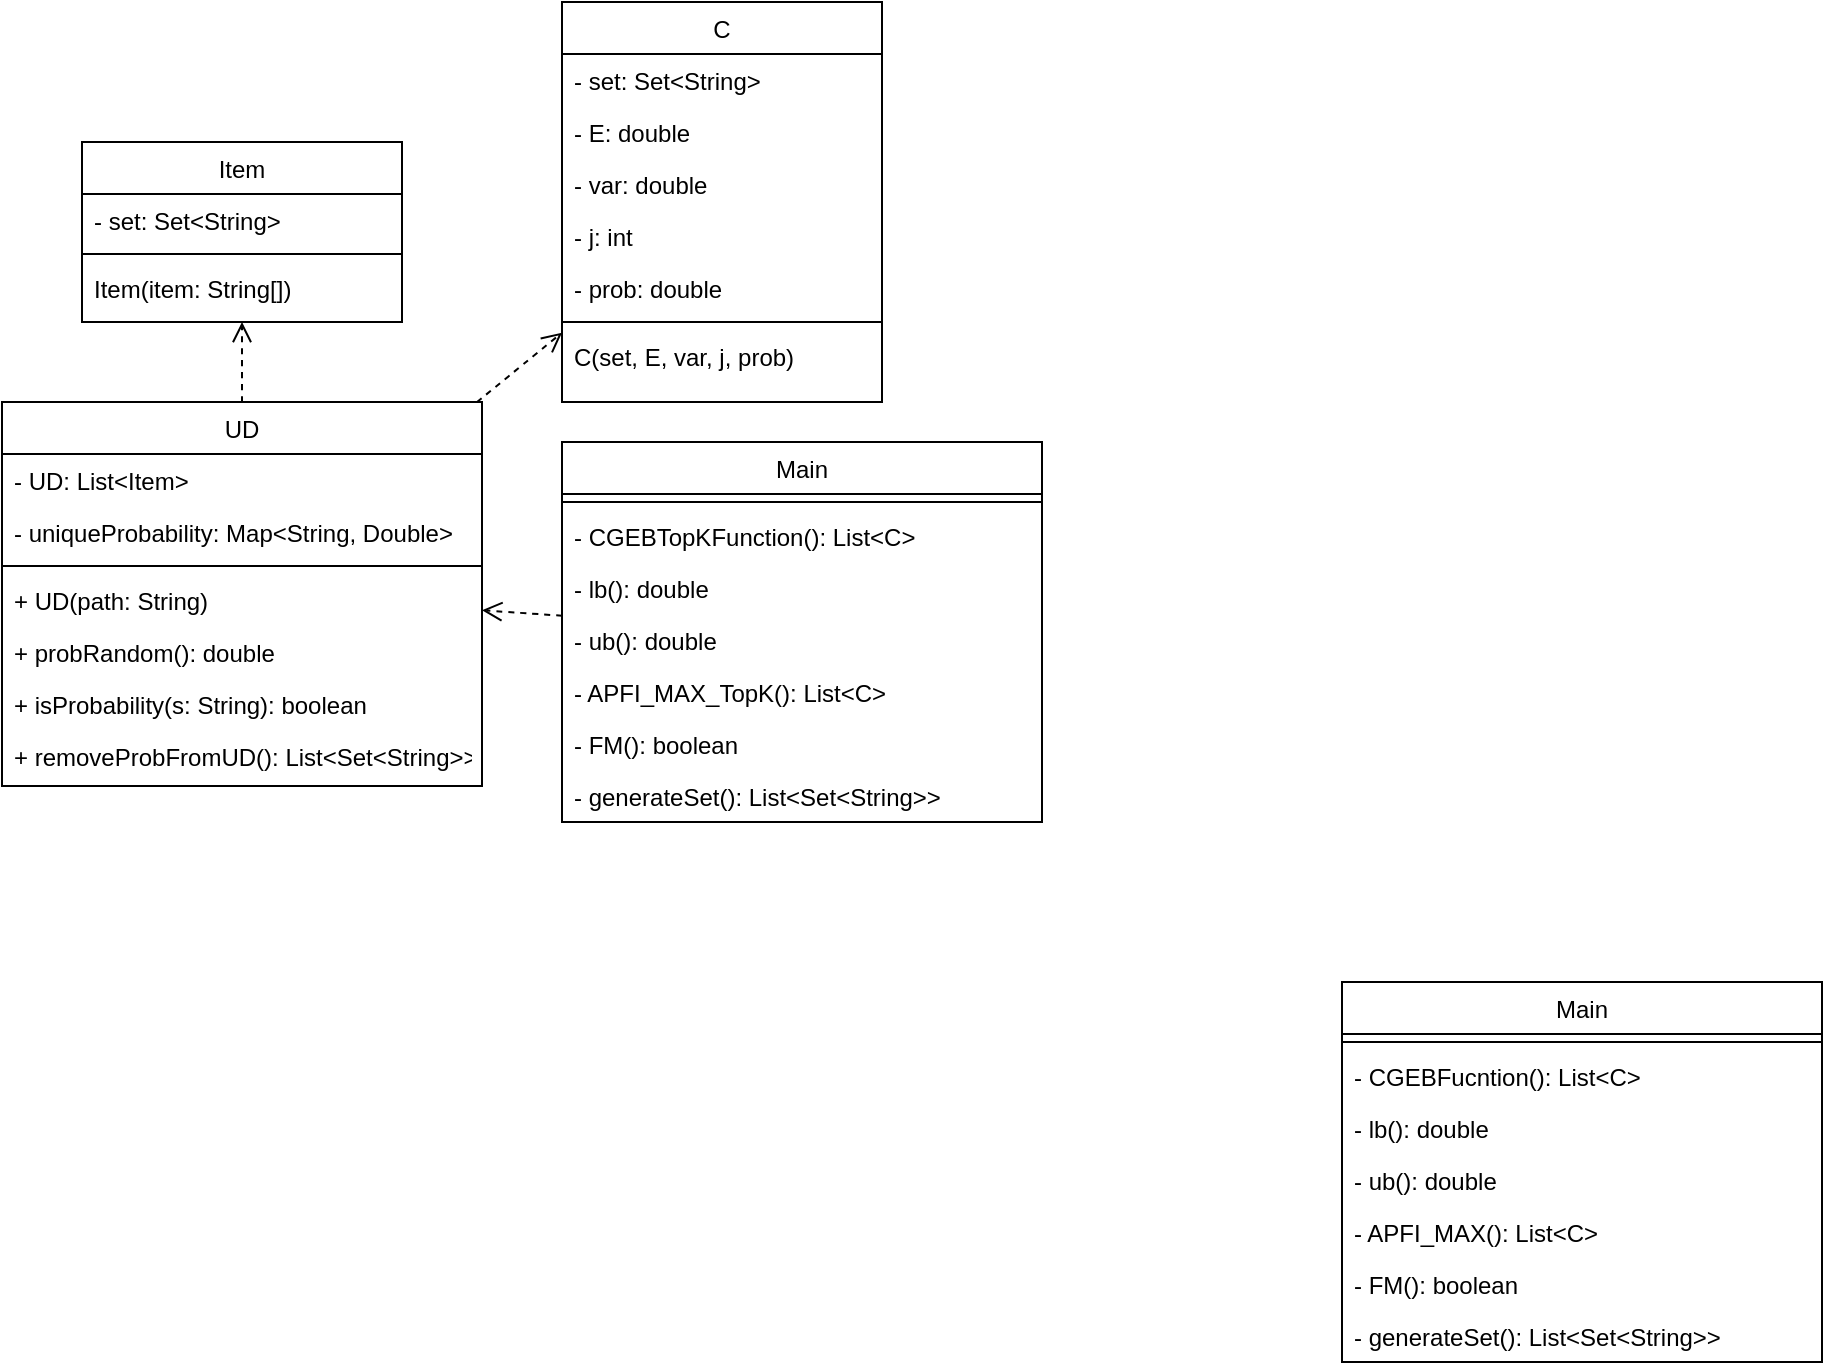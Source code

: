 <mxfile version="24.0.7" type="github">
  <diagram name="Page-1" id="hI8qzRca83uLxwxGrD93">
    <mxGraphModel dx="856" dy="384" grid="1" gridSize="10" guides="1" tooltips="1" connect="1" arrows="1" fold="1" page="1" pageScale="1" pageWidth="850" pageHeight="1100" math="0" shadow="0">
      <root>
        <mxCell id="0" />
        <mxCell id="1" parent="0" />
        <mxCell id="EHUN0Bu0ZIeMHfJKAW7t-1" style="edgeStyle=none;curved=1;rounded=0;orthogonalLoop=1;jettySize=auto;html=1;fontSize=12;startSize=8;endSize=8;endArrow=open;endFill=0;dashed=1;" edge="1" parent="1" source="EHUN0Bu0ZIeMHfJKAW7t-3" target="EHUN0Bu0ZIeMHfJKAW7t-19">
          <mxGeometry relative="1" as="geometry" />
        </mxCell>
        <mxCell id="EHUN0Bu0ZIeMHfJKAW7t-2" style="edgeStyle=none;curved=1;rounded=0;orthogonalLoop=1;jettySize=auto;html=1;fontSize=12;startSize=8;endSize=8;dashed=1;endArrow=open;endFill=0;" edge="1" parent="1" source="EHUN0Bu0ZIeMHfJKAW7t-3" target="EHUN0Bu0ZIeMHfJKAW7t-11">
          <mxGeometry relative="1" as="geometry" />
        </mxCell>
        <mxCell id="EHUN0Bu0ZIeMHfJKAW7t-3" value="UD" style="swimlane;fontStyle=0;align=center;verticalAlign=top;childLayout=stackLayout;horizontal=1;startSize=26;horizontalStack=0;resizeParent=1;resizeLast=0;collapsible=1;marginBottom=0;rounded=0;shadow=0;strokeWidth=1;" vertex="1" parent="1">
          <mxGeometry x="40" y="240" width="240" height="192" as="geometry">
            <mxRectangle x="230" y="140" width="160" height="26" as="alternateBounds" />
          </mxGeometry>
        </mxCell>
        <mxCell id="EHUN0Bu0ZIeMHfJKAW7t-4" value="- UD: List&lt;Item&gt;" style="text;align=left;verticalAlign=top;spacingLeft=4;spacingRight=4;overflow=hidden;rotatable=0;points=[[0,0.5],[1,0.5]];portConstraint=eastwest;fontStyle=0" vertex="1" parent="EHUN0Bu0ZIeMHfJKAW7t-3">
          <mxGeometry y="26" width="240" height="26" as="geometry" />
        </mxCell>
        <mxCell id="EHUN0Bu0ZIeMHfJKAW7t-5" value="- uniqueProbability: Map&lt;String, Double&gt;" style="text;align=left;verticalAlign=top;spacingLeft=4;spacingRight=4;overflow=hidden;rotatable=0;points=[[0,0.5],[1,0.5]];portConstraint=eastwest;rounded=0;shadow=0;html=0;fontStyle=0" vertex="1" parent="EHUN0Bu0ZIeMHfJKAW7t-3">
          <mxGeometry y="52" width="240" height="26" as="geometry" />
        </mxCell>
        <mxCell id="EHUN0Bu0ZIeMHfJKAW7t-6" value="" style="line;html=1;strokeWidth=1;align=left;verticalAlign=middle;spacingTop=-1;spacingLeft=3;spacingRight=3;rotatable=0;labelPosition=right;points=[];portConstraint=eastwest;fontStyle=0" vertex="1" parent="EHUN0Bu0ZIeMHfJKAW7t-3">
          <mxGeometry y="78" width="240" height="8" as="geometry" />
        </mxCell>
        <mxCell id="EHUN0Bu0ZIeMHfJKAW7t-7" value="+ UD(path: String)" style="text;align=left;verticalAlign=top;spacingLeft=4;spacingRight=4;overflow=hidden;rotatable=0;points=[[0,0.5],[1,0.5]];portConstraint=eastwest;fontStyle=0" vertex="1" parent="EHUN0Bu0ZIeMHfJKAW7t-3">
          <mxGeometry y="86" width="240" height="26" as="geometry" />
        </mxCell>
        <mxCell id="EHUN0Bu0ZIeMHfJKAW7t-8" value="+ probRandom(): double" style="text;align=left;verticalAlign=top;spacingLeft=4;spacingRight=4;overflow=hidden;rotatable=0;points=[[0,0.5],[1,0.5]];portConstraint=eastwest;fontStyle=0" vertex="1" parent="EHUN0Bu0ZIeMHfJKAW7t-3">
          <mxGeometry y="112" width="240" height="26" as="geometry" />
        </mxCell>
        <mxCell id="EHUN0Bu0ZIeMHfJKAW7t-9" value="+ isProbability(s: String): boolean" style="text;align=left;verticalAlign=top;spacingLeft=4;spacingRight=4;overflow=hidden;rotatable=0;points=[[0,0.5],[1,0.5]];portConstraint=eastwest;fontStyle=0" vertex="1" parent="EHUN0Bu0ZIeMHfJKAW7t-3">
          <mxGeometry y="138" width="240" height="26" as="geometry" />
        </mxCell>
        <mxCell id="EHUN0Bu0ZIeMHfJKAW7t-10" value="+ removeProbFromUD(): List&lt;Set&lt;String&gt;&gt;" style="text;align=left;verticalAlign=top;spacingLeft=4;spacingRight=4;overflow=hidden;rotatable=0;points=[[0,0.5],[1,0.5]];portConstraint=eastwest;fontStyle=0" vertex="1" parent="EHUN0Bu0ZIeMHfJKAW7t-3">
          <mxGeometry y="164" width="240" height="26" as="geometry" />
        </mxCell>
        <mxCell id="EHUN0Bu0ZIeMHfJKAW7t-11" value="C" style="swimlane;fontStyle=0;align=center;verticalAlign=top;childLayout=stackLayout;horizontal=1;startSize=26;horizontalStack=0;resizeParent=1;resizeLast=0;collapsible=1;marginBottom=0;rounded=0;shadow=0;strokeWidth=1;" vertex="1" parent="1">
          <mxGeometry x="320" y="40" width="160" height="200" as="geometry">
            <mxRectangle x="550" y="140" width="160" height="26" as="alternateBounds" />
          </mxGeometry>
        </mxCell>
        <mxCell id="EHUN0Bu0ZIeMHfJKAW7t-12" value="- set: Set&lt;String&gt;" style="text;align=left;verticalAlign=top;spacingLeft=4;spacingRight=4;overflow=hidden;rotatable=0;points=[[0,0.5],[1,0.5]];portConstraint=eastwest;fontStyle=0" vertex="1" parent="EHUN0Bu0ZIeMHfJKAW7t-11">
          <mxGeometry y="26" width="160" height="26" as="geometry" />
        </mxCell>
        <mxCell id="EHUN0Bu0ZIeMHfJKAW7t-13" value="- E: double" style="text;align=left;verticalAlign=top;spacingLeft=4;spacingRight=4;overflow=hidden;rotatable=0;points=[[0,0.5],[1,0.5]];portConstraint=eastwest;rounded=0;shadow=0;html=0;fontStyle=0" vertex="1" parent="EHUN0Bu0ZIeMHfJKAW7t-11">
          <mxGeometry y="52" width="160" height="26" as="geometry" />
        </mxCell>
        <mxCell id="EHUN0Bu0ZIeMHfJKAW7t-14" value="- var: double" style="text;align=left;verticalAlign=top;spacingLeft=4;spacingRight=4;overflow=hidden;rotatable=0;points=[[0,0.5],[1,0.5]];portConstraint=eastwest;rounded=0;shadow=0;html=0;fontStyle=0" vertex="1" parent="EHUN0Bu0ZIeMHfJKAW7t-11">
          <mxGeometry y="78" width="160" height="26" as="geometry" />
        </mxCell>
        <mxCell id="EHUN0Bu0ZIeMHfJKAW7t-15" value="- j: int" style="text;align=left;verticalAlign=top;spacingLeft=4;spacingRight=4;overflow=hidden;rotatable=0;points=[[0,0.5],[1,0.5]];portConstraint=eastwest;rounded=0;shadow=0;html=0;fontStyle=0" vertex="1" parent="EHUN0Bu0ZIeMHfJKAW7t-11">
          <mxGeometry y="104" width="160" height="26" as="geometry" />
        </mxCell>
        <mxCell id="EHUN0Bu0ZIeMHfJKAW7t-16" value="- prob: double" style="text;align=left;verticalAlign=top;spacingLeft=4;spacingRight=4;overflow=hidden;rotatable=0;points=[[0,0.5],[1,0.5]];portConstraint=eastwest;rounded=0;shadow=0;html=0;fontStyle=0" vertex="1" parent="EHUN0Bu0ZIeMHfJKAW7t-11">
          <mxGeometry y="130" width="160" height="26" as="geometry" />
        </mxCell>
        <mxCell id="EHUN0Bu0ZIeMHfJKAW7t-17" value="" style="line;html=1;strokeWidth=1;align=left;verticalAlign=middle;spacingTop=-1;spacingLeft=3;spacingRight=3;rotatable=0;labelPosition=right;points=[];portConstraint=eastwest;fontStyle=0" vertex="1" parent="EHUN0Bu0ZIeMHfJKAW7t-11">
          <mxGeometry y="156" width="160" height="8" as="geometry" />
        </mxCell>
        <mxCell id="EHUN0Bu0ZIeMHfJKAW7t-18" value="C(set, E, var, j, prob)" style="text;align=left;verticalAlign=top;spacingLeft=4;spacingRight=4;overflow=hidden;rotatable=0;points=[[0,0.5],[1,0.5]];portConstraint=eastwest;fontStyle=0" vertex="1" parent="EHUN0Bu0ZIeMHfJKAW7t-11">
          <mxGeometry y="164" width="160" height="26" as="geometry" />
        </mxCell>
        <mxCell id="EHUN0Bu0ZIeMHfJKAW7t-19" value="Item" style="swimlane;fontStyle=0;align=center;verticalAlign=top;childLayout=stackLayout;horizontal=1;startSize=26;horizontalStack=0;resizeParent=1;resizeLast=0;collapsible=1;marginBottom=0;rounded=0;shadow=0;strokeWidth=1;" vertex="1" parent="1">
          <mxGeometry x="80" y="110" width="160" height="90" as="geometry">
            <mxRectangle x="550" y="140" width="160" height="26" as="alternateBounds" />
          </mxGeometry>
        </mxCell>
        <mxCell id="EHUN0Bu0ZIeMHfJKAW7t-20" value="- set: Set&lt;String&gt;" style="text;align=left;verticalAlign=top;spacingLeft=4;spacingRight=4;overflow=hidden;rotatable=0;points=[[0,0.5],[1,0.5]];portConstraint=eastwest;fontStyle=0" vertex="1" parent="EHUN0Bu0ZIeMHfJKAW7t-19">
          <mxGeometry y="26" width="160" height="26" as="geometry" />
        </mxCell>
        <mxCell id="EHUN0Bu0ZIeMHfJKAW7t-21" value="" style="line;html=1;strokeWidth=1;align=left;verticalAlign=middle;spacingTop=-1;spacingLeft=3;spacingRight=3;rotatable=0;labelPosition=right;points=[];portConstraint=eastwest;fontStyle=0" vertex="1" parent="EHUN0Bu0ZIeMHfJKAW7t-19">
          <mxGeometry y="52" width="160" height="8" as="geometry" />
        </mxCell>
        <mxCell id="EHUN0Bu0ZIeMHfJKAW7t-22" value="Item(item: String[])" style="text;align=left;verticalAlign=top;spacingLeft=4;spacingRight=4;overflow=hidden;rotatable=0;points=[[0,0.5],[1,0.5]];portConstraint=eastwest;fontStyle=0" vertex="1" parent="EHUN0Bu0ZIeMHfJKAW7t-19">
          <mxGeometry y="60" width="160" height="26" as="geometry" />
        </mxCell>
        <mxCell id="EHUN0Bu0ZIeMHfJKAW7t-23" value="Main" style="swimlane;fontStyle=0;align=center;verticalAlign=top;childLayout=stackLayout;horizontal=1;startSize=26;horizontalStack=0;resizeParent=1;resizeLast=0;collapsible=1;marginBottom=0;rounded=0;shadow=0;strokeWidth=1;" vertex="1" parent="1">
          <mxGeometry x="710" y="530" width="240" height="190" as="geometry">
            <mxRectangle x="550" y="140" width="160" height="26" as="alternateBounds" />
          </mxGeometry>
        </mxCell>
        <mxCell id="EHUN0Bu0ZIeMHfJKAW7t-24" value="" style="line;html=1;strokeWidth=1;align=left;verticalAlign=middle;spacingTop=-1;spacingLeft=3;spacingRight=3;rotatable=0;labelPosition=right;points=[];portConstraint=eastwest;fontStyle=0" vertex="1" parent="EHUN0Bu0ZIeMHfJKAW7t-23">
          <mxGeometry y="26" width="240" height="8" as="geometry" />
        </mxCell>
        <mxCell id="EHUN0Bu0ZIeMHfJKAW7t-25" value="- CGEBFucntion(): List&lt;C&gt;" style="text;align=left;verticalAlign=top;spacingLeft=4;spacingRight=4;overflow=hidden;rotatable=0;points=[[0,0.5],[1,0.5]];portConstraint=eastwest;fontStyle=0" vertex="1" parent="EHUN0Bu0ZIeMHfJKAW7t-23">
          <mxGeometry y="34" width="240" height="26" as="geometry" />
        </mxCell>
        <mxCell id="EHUN0Bu0ZIeMHfJKAW7t-26" value="- lb(): double" style="text;align=left;verticalAlign=top;spacingLeft=4;spacingRight=4;overflow=hidden;rotatable=0;points=[[0,0.5],[1,0.5]];portConstraint=eastwest;fontStyle=0" vertex="1" parent="EHUN0Bu0ZIeMHfJKAW7t-23">
          <mxGeometry y="60" width="240" height="26" as="geometry" />
        </mxCell>
        <mxCell id="EHUN0Bu0ZIeMHfJKAW7t-27" value="- ub(): double" style="text;align=left;verticalAlign=top;spacingLeft=4;spacingRight=4;overflow=hidden;rotatable=0;points=[[0,0.5],[1,0.5]];portConstraint=eastwest;fontStyle=0" vertex="1" parent="EHUN0Bu0ZIeMHfJKAW7t-23">
          <mxGeometry y="86" width="240" height="26" as="geometry" />
        </mxCell>
        <mxCell id="EHUN0Bu0ZIeMHfJKAW7t-28" value="- APFI_MAX(): List&lt;C&gt;" style="text;align=left;verticalAlign=top;spacingLeft=4;spacingRight=4;overflow=hidden;rotatable=0;points=[[0,0.5],[1,0.5]];portConstraint=eastwest;fontStyle=0" vertex="1" parent="EHUN0Bu0ZIeMHfJKAW7t-23">
          <mxGeometry y="112" width="240" height="26" as="geometry" />
        </mxCell>
        <mxCell id="EHUN0Bu0ZIeMHfJKAW7t-29" value="- FM(): boolean" style="text;align=left;verticalAlign=top;spacingLeft=4;spacingRight=4;overflow=hidden;rotatable=0;points=[[0,0.5],[1,0.5]];portConstraint=eastwest;fontStyle=0" vertex="1" parent="EHUN0Bu0ZIeMHfJKAW7t-23">
          <mxGeometry y="138" width="240" height="26" as="geometry" />
        </mxCell>
        <mxCell id="EHUN0Bu0ZIeMHfJKAW7t-30" value="- generateSet(): List&lt;Set&lt;String&gt;&gt;" style="text;align=left;verticalAlign=top;spacingLeft=4;spacingRight=4;overflow=hidden;rotatable=0;points=[[0,0.5],[1,0.5]];portConstraint=eastwest;fontStyle=0" vertex="1" parent="EHUN0Bu0ZIeMHfJKAW7t-23">
          <mxGeometry y="164" width="240" height="26" as="geometry" />
        </mxCell>
        <mxCell id="EHUN0Bu0ZIeMHfJKAW7t-31" style="edgeStyle=none;curved=1;rounded=0;orthogonalLoop=1;jettySize=auto;html=1;fontSize=12;startSize=8;endSize=8;dashed=1;endArrow=open;endFill=0;" edge="1" parent="1" source="EHUN0Bu0ZIeMHfJKAW7t-32" target="EHUN0Bu0ZIeMHfJKAW7t-3">
          <mxGeometry relative="1" as="geometry" />
        </mxCell>
        <mxCell id="EHUN0Bu0ZIeMHfJKAW7t-32" value="Main" style="swimlane;fontStyle=0;align=center;verticalAlign=top;childLayout=stackLayout;horizontal=1;startSize=26;horizontalStack=0;resizeParent=1;resizeLast=0;collapsible=1;marginBottom=0;rounded=0;shadow=0;strokeWidth=1;" vertex="1" parent="1">
          <mxGeometry x="320" y="260" width="240" height="190" as="geometry">
            <mxRectangle x="550" y="140" width="160" height="26" as="alternateBounds" />
          </mxGeometry>
        </mxCell>
        <mxCell id="EHUN0Bu0ZIeMHfJKAW7t-33" value="" style="line;html=1;strokeWidth=1;align=left;verticalAlign=middle;spacingTop=-1;spacingLeft=3;spacingRight=3;rotatable=0;labelPosition=right;points=[];portConstraint=eastwest;fontStyle=0" vertex="1" parent="EHUN0Bu0ZIeMHfJKAW7t-32">
          <mxGeometry y="26" width="240" height="8" as="geometry" />
        </mxCell>
        <mxCell id="EHUN0Bu0ZIeMHfJKAW7t-34" value="- CGEBTopKFunction(): List&lt;C&gt;" style="text;align=left;verticalAlign=top;spacingLeft=4;spacingRight=4;overflow=hidden;rotatable=0;points=[[0,0.5],[1,0.5]];portConstraint=eastwest;fontStyle=0" vertex="1" parent="EHUN0Bu0ZIeMHfJKAW7t-32">
          <mxGeometry y="34" width="240" height="26" as="geometry" />
        </mxCell>
        <mxCell id="EHUN0Bu0ZIeMHfJKAW7t-35" value="- lb(): double" style="text;align=left;verticalAlign=top;spacingLeft=4;spacingRight=4;overflow=hidden;rotatable=0;points=[[0,0.5],[1,0.5]];portConstraint=eastwest;fontStyle=0" vertex="1" parent="EHUN0Bu0ZIeMHfJKAW7t-32">
          <mxGeometry y="60" width="240" height="26" as="geometry" />
        </mxCell>
        <mxCell id="EHUN0Bu0ZIeMHfJKAW7t-36" value="- ub(): double" style="text;align=left;verticalAlign=top;spacingLeft=4;spacingRight=4;overflow=hidden;rotatable=0;points=[[0,0.5],[1,0.5]];portConstraint=eastwest;fontStyle=0" vertex="1" parent="EHUN0Bu0ZIeMHfJKAW7t-32">
          <mxGeometry y="86" width="240" height="26" as="geometry" />
        </mxCell>
        <mxCell id="EHUN0Bu0ZIeMHfJKAW7t-37" value="- APFI_MAX_TopK(): List&lt;C&gt;" style="text;align=left;verticalAlign=top;spacingLeft=4;spacingRight=4;overflow=hidden;rotatable=0;points=[[0,0.5],[1,0.5]];portConstraint=eastwest;fontStyle=0" vertex="1" parent="EHUN0Bu0ZIeMHfJKAW7t-32">
          <mxGeometry y="112" width="240" height="26" as="geometry" />
        </mxCell>
        <mxCell id="EHUN0Bu0ZIeMHfJKAW7t-38" value="- FM(): boolean" style="text;align=left;verticalAlign=top;spacingLeft=4;spacingRight=4;overflow=hidden;rotatable=0;points=[[0,0.5],[1,0.5]];portConstraint=eastwest;fontStyle=0" vertex="1" parent="EHUN0Bu0ZIeMHfJKAW7t-32">
          <mxGeometry y="138" width="240" height="26" as="geometry" />
        </mxCell>
        <mxCell id="EHUN0Bu0ZIeMHfJKAW7t-39" value="- generateSet(): List&lt;Set&lt;String&gt;&gt;" style="text;align=left;verticalAlign=top;spacingLeft=4;spacingRight=4;overflow=hidden;rotatable=0;points=[[0,0.5],[1,0.5]];portConstraint=eastwest;fontStyle=0" vertex="1" parent="EHUN0Bu0ZIeMHfJKAW7t-32">
          <mxGeometry y="164" width="240" height="26" as="geometry" />
        </mxCell>
      </root>
    </mxGraphModel>
  </diagram>
</mxfile>
